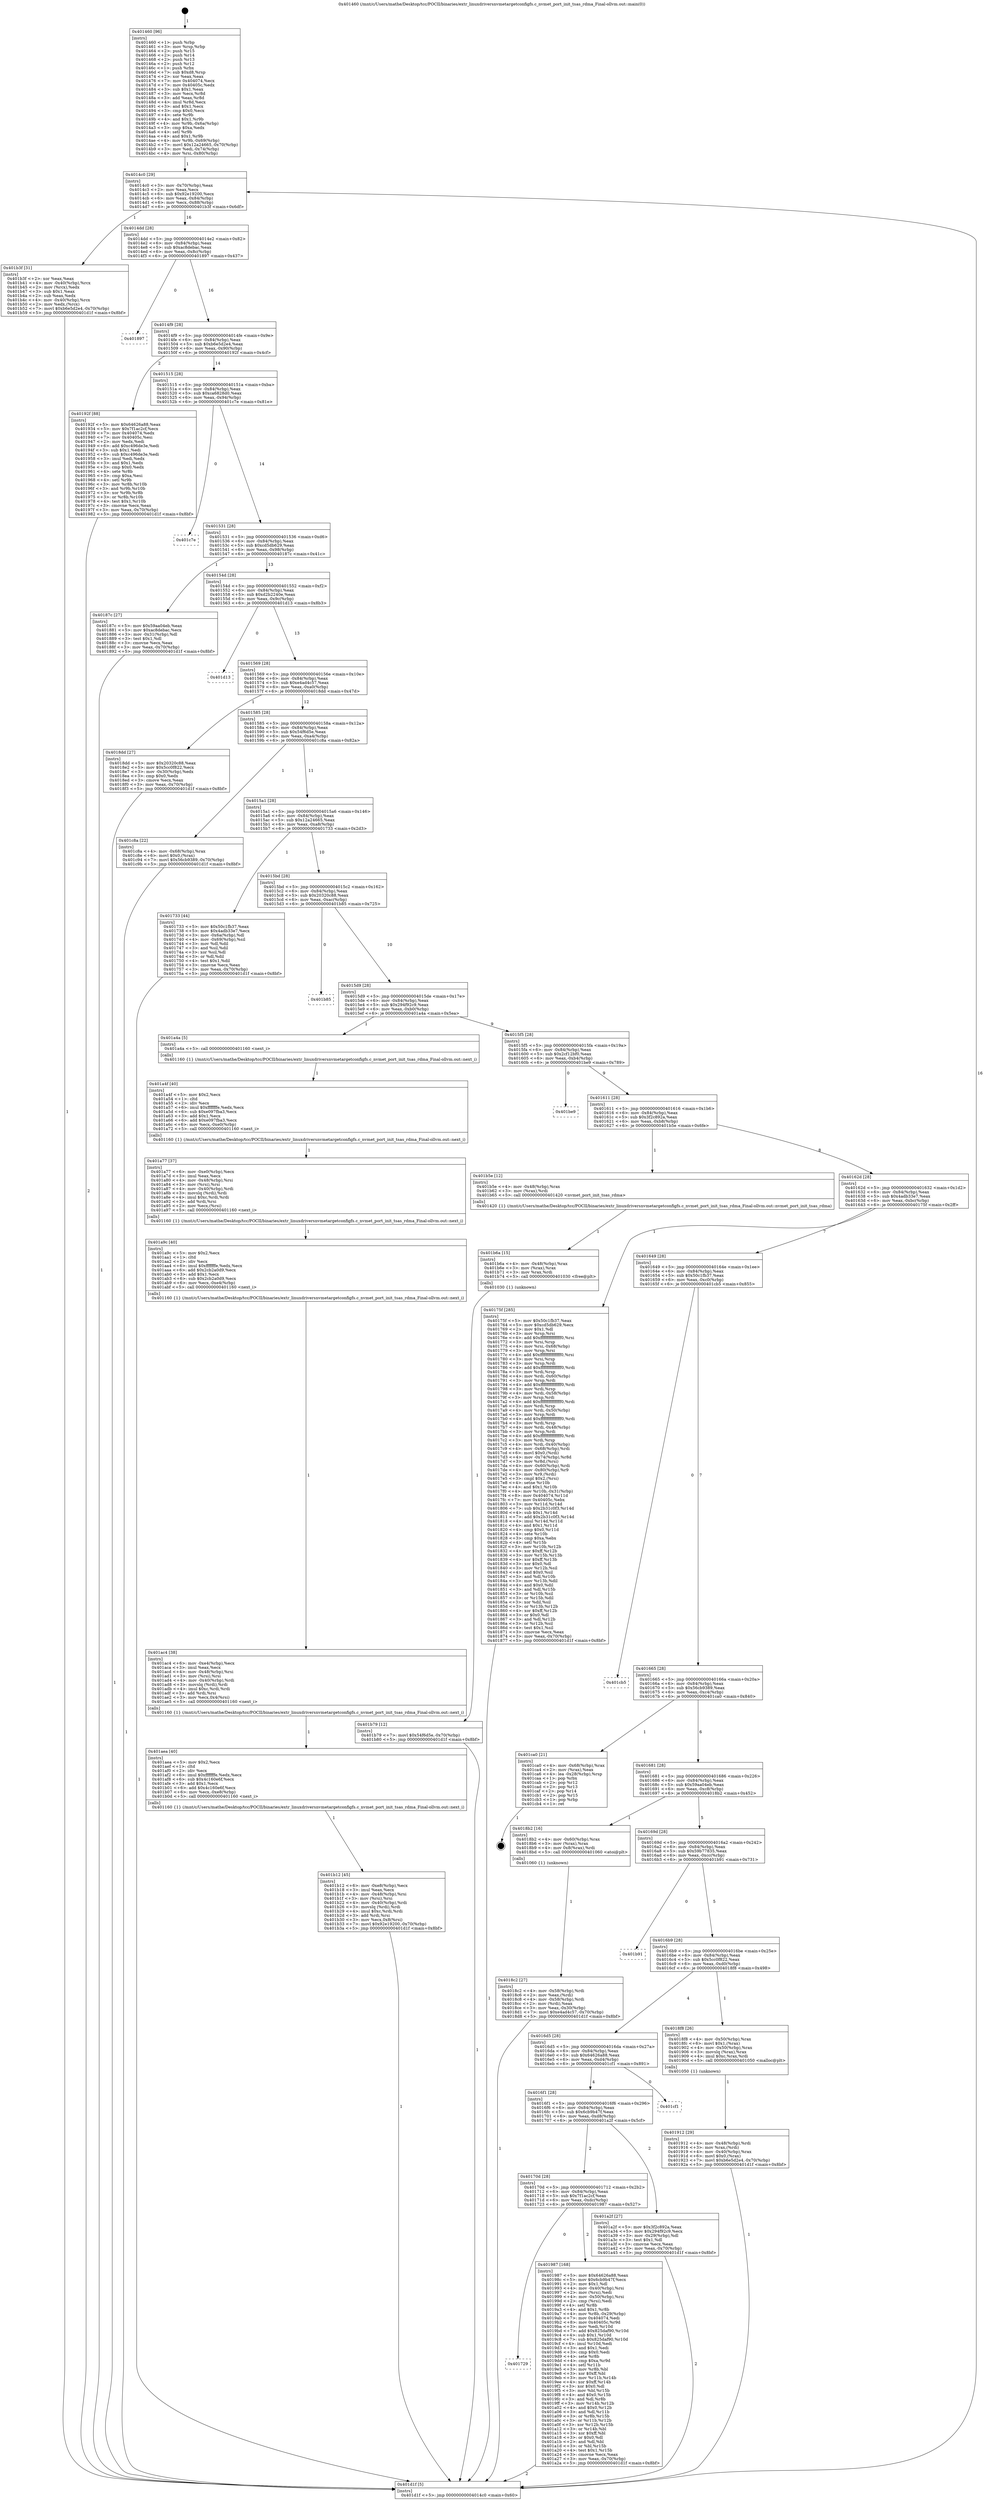 digraph "0x401460" {
  label = "0x401460 (/mnt/c/Users/mathe/Desktop/tcc/POCII/binaries/extr_linuxdriversnvmetargetconfigfs.c_nvmet_port_init_tsas_rdma_Final-ollvm.out::main(0))"
  labelloc = "t"
  node[shape=record]

  Entry [label="",width=0.3,height=0.3,shape=circle,fillcolor=black,style=filled]
  "0x4014c0" [label="{
     0x4014c0 [29]\l
     | [instrs]\l
     &nbsp;&nbsp;0x4014c0 \<+3\>: mov -0x70(%rbp),%eax\l
     &nbsp;&nbsp;0x4014c3 \<+2\>: mov %eax,%ecx\l
     &nbsp;&nbsp;0x4014c5 \<+6\>: sub $0x92e19200,%ecx\l
     &nbsp;&nbsp;0x4014cb \<+6\>: mov %eax,-0x84(%rbp)\l
     &nbsp;&nbsp;0x4014d1 \<+6\>: mov %ecx,-0x88(%rbp)\l
     &nbsp;&nbsp;0x4014d7 \<+6\>: je 0000000000401b3f \<main+0x6df\>\l
  }"]
  "0x401b3f" [label="{
     0x401b3f [31]\l
     | [instrs]\l
     &nbsp;&nbsp;0x401b3f \<+2\>: xor %eax,%eax\l
     &nbsp;&nbsp;0x401b41 \<+4\>: mov -0x40(%rbp),%rcx\l
     &nbsp;&nbsp;0x401b45 \<+2\>: mov (%rcx),%edx\l
     &nbsp;&nbsp;0x401b47 \<+3\>: sub $0x1,%eax\l
     &nbsp;&nbsp;0x401b4a \<+2\>: sub %eax,%edx\l
     &nbsp;&nbsp;0x401b4c \<+4\>: mov -0x40(%rbp),%rcx\l
     &nbsp;&nbsp;0x401b50 \<+2\>: mov %edx,(%rcx)\l
     &nbsp;&nbsp;0x401b52 \<+7\>: movl $0xb6e5d2e4,-0x70(%rbp)\l
     &nbsp;&nbsp;0x401b59 \<+5\>: jmp 0000000000401d1f \<main+0x8bf\>\l
  }"]
  "0x4014dd" [label="{
     0x4014dd [28]\l
     | [instrs]\l
     &nbsp;&nbsp;0x4014dd \<+5\>: jmp 00000000004014e2 \<main+0x82\>\l
     &nbsp;&nbsp;0x4014e2 \<+6\>: mov -0x84(%rbp),%eax\l
     &nbsp;&nbsp;0x4014e8 \<+5\>: sub $0xac8debac,%eax\l
     &nbsp;&nbsp;0x4014ed \<+6\>: mov %eax,-0x8c(%rbp)\l
     &nbsp;&nbsp;0x4014f3 \<+6\>: je 0000000000401897 \<main+0x437\>\l
  }"]
  Exit [label="",width=0.3,height=0.3,shape=circle,fillcolor=black,style=filled,peripheries=2]
  "0x401897" [label="{
     0x401897\l
  }", style=dashed]
  "0x4014f9" [label="{
     0x4014f9 [28]\l
     | [instrs]\l
     &nbsp;&nbsp;0x4014f9 \<+5\>: jmp 00000000004014fe \<main+0x9e\>\l
     &nbsp;&nbsp;0x4014fe \<+6\>: mov -0x84(%rbp),%eax\l
     &nbsp;&nbsp;0x401504 \<+5\>: sub $0xb6e5d2e4,%eax\l
     &nbsp;&nbsp;0x401509 \<+6\>: mov %eax,-0x90(%rbp)\l
     &nbsp;&nbsp;0x40150f \<+6\>: je 000000000040192f \<main+0x4cf\>\l
  }"]
  "0x401b79" [label="{
     0x401b79 [12]\l
     | [instrs]\l
     &nbsp;&nbsp;0x401b79 \<+7\>: movl $0x54f6d5e,-0x70(%rbp)\l
     &nbsp;&nbsp;0x401b80 \<+5\>: jmp 0000000000401d1f \<main+0x8bf\>\l
  }"]
  "0x40192f" [label="{
     0x40192f [88]\l
     | [instrs]\l
     &nbsp;&nbsp;0x40192f \<+5\>: mov $0x64626a88,%eax\l
     &nbsp;&nbsp;0x401934 \<+5\>: mov $0x7f1ac2cf,%ecx\l
     &nbsp;&nbsp;0x401939 \<+7\>: mov 0x404074,%edx\l
     &nbsp;&nbsp;0x401940 \<+7\>: mov 0x40405c,%esi\l
     &nbsp;&nbsp;0x401947 \<+2\>: mov %edx,%edi\l
     &nbsp;&nbsp;0x401949 \<+6\>: add $0xc496de3e,%edi\l
     &nbsp;&nbsp;0x40194f \<+3\>: sub $0x1,%edi\l
     &nbsp;&nbsp;0x401952 \<+6\>: sub $0xc496de3e,%edi\l
     &nbsp;&nbsp;0x401958 \<+3\>: imul %edi,%edx\l
     &nbsp;&nbsp;0x40195b \<+3\>: and $0x1,%edx\l
     &nbsp;&nbsp;0x40195e \<+3\>: cmp $0x0,%edx\l
     &nbsp;&nbsp;0x401961 \<+4\>: sete %r8b\l
     &nbsp;&nbsp;0x401965 \<+3\>: cmp $0xa,%esi\l
     &nbsp;&nbsp;0x401968 \<+4\>: setl %r9b\l
     &nbsp;&nbsp;0x40196c \<+3\>: mov %r8b,%r10b\l
     &nbsp;&nbsp;0x40196f \<+3\>: and %r9b,%r10b\l
     &nbsp;&nbsp;0x401972 \<+3\>: xor %r9b,%r8b\l
     &nbsp;&nbsp;0x401975 \<+3\>: or %r8b,%r10b\l
     &nbsp;&nbsp;0x401978 \<+4\>: test $0x1,%r10b\l
     &nbsp;&nbsp;0x40197c \<+3\>: cmovne %ecx,%eax\l
     &nbsp;&nbsp;0x40197f \<+3\>: mov %eax,-0x70(%rbp)\l
     &nbsp;&nbsp;0x401982 \<+5\>: jmp 0000000000401d1f \<main+0x8bf\>\l
  }"]
  "0x401515" [label="{
     0x401515 [28]\l
     | [instrs]\l
     &nbsp;&nbsp;0x401515 \<+5\>: jmp 000000000040151a \<main+0xba\>\l
     &nbsp;&nbsp;0x40151a \<+6\>: mov -0x84(%rbp),%eax\l
     &nbsp;&nbsp;0x401520 \<+5\>: sub $0xca6828d0,%eax\l
     &nbsp;&nbsp;0x401525 \<+6\>: mov %eax,-0x94(%rbp)\l
     &nbsp;&nbsp;0x40152b \<+6\>: je 0000000000401c7e \<main+0x81e\>\l
  }"]
  "0x401b6a" [label="{
     0x401b6a [15]\l
     | [instrs]\l
     &nbsp;&nbsp;0x401b6a \<+4\>: mov -0x48(%rbp),%rax\l
     &nbsp;&nbsp;0x401b6e \<+3\>: mov (%rax),%rax\l
     &nbsp;&nbsp;0x401b71 \<+3\>: mov %rax,%rdi\l
     &nbsp;&nbsp;0x401b74 \<+5\>: call 0000000000401030 \<free@plt\>\l
     | [calls]\l
     &nbsp;&nbsp;0x401030 \{1\} (unknown)\l
  }"]
  "0x401c7e" [label="{
     0x401c7e\l
  }", style=dashed]
  "0x401531" [label="{
     0x401531 [28]\l
     | [instrs]\l
     &nbsp;&nbsp;0x401531 \<+5\>: jmp 0000000000401536 \<main+0xd6\>\l
     &nbsp;&nbsp;0x401536 \<+6\>: mov -0x84(%rbp),%eax\l
     &nbsp;&nbsp;0x40153c \<+5\>: sub $0xcd5db629,%eax\l
     &nbsp;&nbsp;0x401541 \<+6\>: mov %eax,-0x98(%rbp)\l
     &nbsp;&nbsp;0x401547 \<+6\>: je 000000000040187c \<main+0x41c\>\l
  }"]
  "0x401b12" [label="{
     0x401b12 [45]\l
     | [instrs]\l
     &nbsp;&nbsp;0x401b12 \<+6\>: mov -0xe8(%rbp),%ecx\l
     &nbsp;&nbsp;0x401b18 \<+3\>: imul %eax,%ecx\l
     &nbsp;&nbsp;0x401b1b \<+4\>: mov -0x48(%rbp),%rsi\l
     &nbsp;&nbsp;0x401b1f \<+3\>: mov (%rsi),%rsi\l
     &nbsp;&nbsp;0x401b22 \<+4\>: mov -0x40(%rbp),%rdi\l
     &nbsp;&nbsp;0x401b26 \<+3\>: movslq (%rdi),%rdi\l
     &nbsp;&nbsp;0x401b29 \<+4\>: imul $0xc,%rdi,%rdi\l
     &nbsp;&nbsp;0x401b2d \<+3\>: add %rdi,%rsi\l
     &nbsp;&nbsp;0x401b30 \<+3\>: mov %ecx,0x8(%rsi)\l
     &nbsp;&nbsp;0x401b33 \<+7\>: movl $0x92e19200,-0x70(%rbp)\l
     &nbsp;&nbsp;0x401b3a \<+5\>: jmp 0000000000401d1f \<main+0x8bf\>\l
  }"]
  "0x40187c" [label="{
     0x40187c [27]\l
     | [instrs]\l
     &nbsp;&nbsp;0x40187c \<+5\>: mov $0x59aa04eb,%eax\l
     &nbsp;&nbsp;0x401881 \<+5\>: mov $0xac8debac,%ecx\l
     &nbsp;&nbsp;0x401886 \<+3\>: mov -0x31(%rbp),%dl\l
     &nbsp;&nbsp;0x401889 \<+3\>: test $0x1,%dl\l
     &nbsp;&nbsp;0x40188c \<+3\>: cmovne %ecx,%eax\l
     &nbsp;&nbsp;0x40188f \<+3\>: mov %eax,-0x70(%rbp)\l
     &nbsp;&nbsp;0x401892 \<+5\>: jmp 0000000000401d1f \<main+0x8bf\>\l
  }"]
  "0x40154d" [label="{
     0x40154d [28]\l
     | [instrs]\l
     &nbsp;&nbsp;0x40154d \<+5\>: jmp 0000000000401552 \<main+0xf2\>\l
     &nbsp;&nbsp;0x401552 \<+6\>: mov -0x84(%rbp),%eax\l
     &nbsp;&nbsp;0x401558 \<+5\>: sub $0xd2b2240e,%eax\l
     &nbsp;&nbsp;0x40155d \<+6\>: mov %eax,-0x9c(%rbp)\l
     &nbsp;&nbsp;0x401563 \<+6\>: je 0000000000401d13 \<main+0x8b3\>\l
  }"]
  "0x401aea" [label="{
     0x401aea [40]\l
     | [instrs]\l
     &nbsp;&nbsp;0x401aea \<+5\>: mov $0x2,%ecx\l
     &nbsp;&nbsp;0x401aef \<+1\>: cltd\l
     &nbsp;&nbsp;0x401af0 \<+2\>: idiv %ecx\l
     &nbsp;&nbsp;0x401af2 \<+6\>: imul $0xfffffffe,%edx,%ecx\l
     &nbsp;&nbsp;0x401af8 \<+6\>: sub $0x4c160e6f,%ecx\l
     &nbsp;&nbsp;0x401afe \<+3\>: add $0x1,%ecx\l
     &nbsp;&nbsp;0x401b01 \<+6\>: add $0x4c160e6f,%ecx\l
     &nbsp;&nbsp;0x401b07 \<+6\>: mov %ecx,-0xe8(%rbp)\l
     &nbsp;&nbsp;0x401b0d \<+5\>: call 0000000000401160 \<next_i\>\l
     | [calls]\l
     &nbsp;&nbsp;0x401160 \{1\} (/mnt/c/Users/mathe/Desktop/tcc/POCII/binaries/extr_linuxdriversnvmetargetconfigfs.c_nvmet_port_init_tsas_rdma_Final-ollvm.out::next_i)\l
  }"]
  "0x401d13" [label="{
     0x401d13\l
  }", style=dashed]
  "0x401569" [label="{
     0x401569 [28]\l
     | [instrs]\l
     &nbsp;&nbsp;0x401569 \<+5\>: jmp 000000000040156e \<main+0x10e\>\l
     &nbsp;&nbsp;0x40156e \<+6\>: mov -0x84(%rbp),%eax\l
     &nbsp;&nbsp;0x401574 \<+5\>: sub $0xe4ad4c57,%eax\l
     &nbsp;&nbsp;0x401579 \<+6\>: mov %eax,-0xa0(%rbp)\l
     &nbsp;&nbsp;0x40157f \<+6\>: je 00000000004018dd \<main+0x47d\>\l
  }"]
  "0x401ac4" [label="{
     0x401ac4 [38]\l
     | [instrs]\l
     &nbsp;&nbsp;0x401ac4 \<+6\>: mov -0xe4(%rbp),%ecx\l
     &nbsp;&nbsp;0x401aca \<+3\>: imul %eax,%ecx\l
     &nbsp;&nbsp;0x401acd \<+4\>: mov -0x48(%rbp),%rsi\l
     &nbsp;&nbsp;0x401ad1 \<+3\>: mov (%rsi),%rsi\l
     &nbsp;&nbsp;0x401ad4 \<+4\>: mov -0x40(%rbp),%rdi\l
     &nbsp;&nbsp;0x401ad8 \<+3\>: movslq (%rdi),%rdi\l
     &nbsp;&nbsp;0x401adb \<+4\>: imul $0xc,%rdi,%rdi\l
     &nbsp;&nbsp;0x401adf \<+3\>: add %rdi,%rsi\l
     &nbsp;&nbsp;0x401ae2 \<+3\>: mov %ecx,0x4(%rsi)\l
     &nbsp;&nbsp;0x401ae5 \<+5\>: call 0000000000401160 \<next_i\>\l
     | [calls]\l
     &nbsp;&nbsp;0x401160 \{1\} (/mnt/c/Users/mathe/Desktop/tcc/POCII/binaries/extr_linuxdriversnvmetargetconfigfs.c_nvmet_port_init_tsas_rdma_Final-ollvm.out::next_i)\l
  }"]
  "0x4018dd" [label="{
     0x4018dd [27]\l
     | [instrs]\l
     &nbsp;&nbsp;0x4018dd \<+5\>: mov $0x20320c88,%eax\l
     &nbsp;&nbsp;0x4018e2 \<+5\>: mov $0x5cc0f822,%ecx\l
     &nbsp;&nbsp;0x4018e7 \<+3\>: mov -0x30(%rbp),%edx\l
     &nbsp;&nbsp;0x4018ea \<+3\>: cmp $0x0,%edx\l
     &nbsp;&nbsp;0x4018ed \<+3\>: cmove %ecx,%eax\l
     &nbsp;&nbsp;0x4018f0 \<+3\>: mov %eax,-0x70(%rbp)\l
     &nbsp;&nbsp;0x4018f3 \<+5\>: jmp 0000000000401d1f \<main+0x8bf\>\l
  }"]
  "0x401585" [label="{
     0x401585 [28]\l
     | [instrs]\l
     &nbsp;&nbsp;0x401585 \<+5\>: jmp 000000000040158a \<main+0x12a\>\l
     &nbsp;&nbsp;0x40158a \<+6\>: mov -0x84(%rbp),%eax\l
     &nbsp;&nbsp;0x401590 \<+5\>: sub $0x54f6d5e,%eax\l
     &nbsp;&nbsp;0x401595 \<+6\>: mov %eax,-0xa4(%rbp)\l
     &nbsp;&nbsp;0x40159b \<+6\>: je 0000000000401c8a \<main+0x82a\>\l
  }"]
  "0x401a9c" [label="{
     0x401a9c [40]\l
     | [instrs]\l
     &nbsp;&nbsp;0x401a9c \<+5\>: mov $0x2,%ecx\l
     &nbsp;&nbsp;0x401aa1 \<+1\>: cltd\l
     &nbsp;&nbsp;0x401aa2 \<+2\>: idiv %ecx\l
     &nbsp;&nbsp;0x401aa4 \<+6\>: imul $0xfffffffe,%edx,%ecx\l
     &nbsp;&nbsp;0x401aaa \<+6\>: add $0x2cb2a0d9,%ecx\l
     &nbsp;&nbsp;0x401ab0 \<+3\>: add $0x1,%ecx\l
     &nbsp;&nbsp;0x401ab3 \<+6\>: sub $0x2cb2a0d9,%ecx\l
     &nbsp;&nbsp;0x401ab9 \<+6\>: mov %ecx,-0xe4(%rbp)\l
     &nbsp;&nbsp;0x401abf \<+5\>: call 0000000000401160 \<next_i\>\l
     | [calls]\l
     &nbsp;&nbsp;0x401160 \{1\} (/mnt/c/Users/mathe/Desktop/tcc/POCII/binaries/extr_linuxdriversnvmetargetconfigfs.c_nvmet_port_init_tsas_rdma_Final-ollvm.out::next_i)\l
  }"]
  "0x401c8a" [label="{
     0x401c8a [22]\l
     | [instrs]\l
     &nbsp;&nbsp;0x401c8a \<+4\>: mov -0x68(%rbp),%rax\l
     &nbsp;&nbsp;0x401c8e \<+6\>: movl $0x0,(%rax)\l
     &nbsp;&nbsp;0x401c94 \<+7\>: movl $0x56cb9389,-0x70(%rbp)\l
     &nbsp;&nbsp;0x401c9b \<+5\>: jmp 0000000000401d1f \<main+0x8bf\>\l
  }"]
  "0x4015a1" [label="{
     0x4015a1 [28]\l
     | [instrs]\l
     &nbsp;&nbsp;0x4015a1 \<+5\>: jmp 00000000004015a6 \<main+0x146\>\l
     &nbsp;&nbsp;0x4015a6 \<+6\>: mov -0x84(%rbp),%eax\l
     &nbsp;&nbsp;0x4015ac \<+5\>: sub $0x12a24665,%eax\l
     &nbsp;&nbsp;0x4015b1 \<+6\>: mov %eax,-0xa8(%rbp)\l
     &nbsp;&nbsp;0x4015b7 \<+6\>: je 0000000000401733 \<main+0x2d3\>\l
  }"]
  "0x401a77" [label="{
     0x401a77 [37]\l
     | [instrs]\l
     &nbsp;&nbsp;0x401a77 \<+6\>: mov -0xe0(%rbp),%ecx\l
     &nbsp;&nbsp;0x401a7d \<+3\>: imul %eax,%ecx\l
     &nbsp;&nbsp;0x401a80 \<+4\>: mov -0x48(%rbp),%rsi\l
     &nbsp;&nbsp;0x401a84 \<+3\>: mov (%rsi),%rsi\l
     &nbsp;&nbsp;0x401a87 \<+4\>: mov -0x40(%rbp),%rdi\l
     &nbsp;&nbsp;0x401a8b \<+3\>: movslq (%rdi),%rdi\l
     &nbsp;&nbsp;0x401a8e \<+4\>: imul $0xc,%rdi,%rdi\l
     &nbsp;&nbsp;0x401a92 \<+3\>: add %rdi,%rsi\l
     &nbsp;&nbsp;0x401a95 \<+2\>: mov %ecx,(%rsi)\l
     &nbsp;&nbsp;0x401a97 \<+5\>: call 0000000000401160 \<next_i\>\l
     | [calls]\l
     &nbsp;&nbsp;0x401160 \{1\} (/mnt/c/Users/mathe/Desktop/tcc/POCII/binaries/extr_linuxdriversnvmetargetconfigfs.c_nvmet_port_init_tsas_rdma_Final-ollvm.out::next_i)\l
  }"]
  "0x401733" [label="{
     0x401733 [44]\l
     | [instrs]\l
     &nbsp;&nbsp;0x401733 \<+5\>: mov $0x50c1fb37,%eax\l
     &nbsp;&nbsp;0x401738 \<+5\>: mov $0x4adb33e7,%ecx\l
     &nbsp;&nbsp;0x40173d \<+3\>: mov -0x6a(%rbp),%dl\l
     &nbsp;&nbsp;0x401740 \<+4\>: mov -0x69(%rbp),%sil\l
     &nbsp;&nbsp;0x401744 \<+3\>: mov %dl,%dil\l
     &nbsp;&nbsp;0x401747 \<+3\>: and %sil,%dil\l
     &nbsp;&nbsp;0x40174a \<+3\>: xor %sil,%dl\l
     &nbsp;&nbsp;0x40174d \<+3\>: or %dl,%dil\l
     &nbsp;&nbsp;0x401750 \<+4\>: test $0x1,%dil\l
     &nbsp;&nbsp;0x401754 \<+3\>: cmovne %ecx,%eax\l
     &nbsp;&nbsp;0x401757 \<+3\>: mov %eax,-0x70(%rbp)\l
     &nbsp;&nbsp;0x40175a \<+5\>: jmp 0000000000401d1f \<main+0x8bf\>\l
  }"]
  "0x4015bd" [label="{
     0x4015bd [28]\l
     | [instrs]\l
     &nbsp;&nbsp;0x4015bd \<+5\>: jmp 00000000004015c2 \<main+0x162\>\l
     &nbsp;&nbsp;0x4015c2 \<+6\>: mov -0x84(%rbp),%eax\l
     &nbsp;&nbsp;0x4015c8 \<+5\>: sub $0x20320c88,%eax\l
     &nbsp;&nbsp;0x4015cd \<+6\>: mov %eax,-0xac(%rbp)\l
     &nbsp;&nbsp;0x4015d3 \<+6\>: je 0000000000401b85 \<main+0x725\>\l
  }"]
  "0x401d1f" [label="{
     0x401d1f [5]\l
     | [instrs]\l
     &nbsp;&nbsp;0x401d1f \<+5\>: jmp 00000000004014c0 \<main+0x60\>\l
  }"]
  "0x401460" [label="{
     0x401460 [96]\l
     | [instrs]\l
     &nbsp;&nbsp;0x401460 \<+1\>: push %rbp\l
     &nbsp;&nbsp;0x401461 \<+3\>: mov %rsp,%rbp\l
     &nbsp;&nbsp;0x401464 \<+2\>: push %r15\l
     &nbsp;&nbsp;0x401466 \<+2\>: push %r14\l
     &nbsp;&nbsp;0x401468 \<+2\>: push %r13\l
     &nbsp;&nbsp;0x40146a \<+2\>: push %r12\l
     &nbsp;&nbsp;0x40146c \<+1\>: push %rbx\l
     &nbsp;&nbsp;0x40146d \<+7\>: sub $0xd8,%rsp\l
     &nbsp;&nbsp;0x401474 \<+2\>: xor %eax,%eax\l
     &nbsp;&nbsp;0x401476 \<+7\>: mov 0x404074,%ecx\l
     &nbsp;&nbsp;0x40147d \<+7\>: mov 0x40405c,%edx\l
     &nbsp;&nbsp;0x401484 \<+3\>: sub $0x1,%eax\l
     &nbsp;&nbsp;0x401487 \<+3\>: mov %ecx,%r8d\l
     &nbsp;&nbsp;0x40148a \<+3\>: add %eax,%r8d\l
     &nbsp;&nbsp;0x40148d \<+4\>: imul %r8d,%ecx\l
     &nbsp;&nbsp;0x401491 \<+3\>: and $0x1,%ecx\l
     &nbsp;&nbsp;0x401494 \<+3\>: cmp $0x0,%ecx\l
     &nbsp;&nbsp;0x401497 \<+4\>: sete %r9b\l
     &nbsp;&nbsp;0x40149b \<+4\>: and $0x1,%r9b\l
     &nbsp;&nbsp;0x40149f \<+4\>: mov %r9b,-0x6a(%rbp)\l
     &nbsp;&nbsp;0x4014a3 \<+3\>: cmp $0xa,%edx\l
     &nbsp;&nbsp;0x4014a6 \<+4\>: setl %r9b\l
     &nbsp;&nbsp;0x4014aa \<+4\>: and $0x1,%r9b\l
     &nbsp;&nbsp;0x4014ae \<+4\>: mov %r9b,-0x69(%rbp)\l
     &nbsp;&nbsp;0x4014b2 \<+7\>: movl $0x12a24665,-0x70(%rbp)\l
     &nbsp;&nbsp;0x4014b9 \<+3\>: mov %edi,-0x74(%rbp)\l
     &nbsp;&nbsp;0x4014bc \<+4\>: mov %rsi,-0x80(%rbp)\l
  }"]
  "0x401a4f" [label="{
     0x401a4f [40]\l
     | [instrs]\l
     &nbsp;&nbsp;0x401a4f \<+5\>: mov $0x2,%ecx\l
     &nbsp;&nbsp;0x401a54 \<+1\>: cltd\l
     &nbsp;&nbsp;0x401a55 \<+2\>: idiv %ecx\l
     &nbsp;&nbsp;0x401a57 \<+6\>: imul $0xfffffffe,%edx,%ecx\l
     &nbsp;&nbsp;0x401a5d \<+6\>: sub $0xe097fba3,%ecx\l
     &nbsp;&nbsp;0x401a63 \<+3\>: add $0x1,%ecx\l
     &nbsp;&nbsp;0x401a66 \<+6\>: add $0xe097fba3,%ecx\l
     &nbsp;&nbsp;0x401a6c \<+6\>: mov %ecx,-0xe0(%rbp)\l
     &nbsp;&nbsp;0x401a72 \<+5\>: call 0000000000401160 \<next_i\>\l
     | [calls]\l
     &nbsp;&nbsp;0x401160 \{1\} (/mnt/c/Users/mathe/Desktop/tcc/POCII/binaries/extr_linuxdriversnvmetargetconfigfs.c_nvmet_port_init_tsas_rdma_Final-ollvm.out::next_i)\l
  }"]
  "0x401b85" [label="{
     0x401b85\l
  }", style=dashed]
  "0x4015d9" [label="{
     0x4015d9 [28]\l
     | [instrs]\l
     &nbsp;&nbsp;0x4015d9 \<+5\>: jmp 00000000004015de \<main+0x17e\>\l
     &nbsp;&nbsp;0x4015de \<+6\>: mov -0x84(%rbp),%eax\l
     &nbsp;&nbsp;0x4015e4 \<+5\>: sub $0x294f92c9,%eax\l
     &nbsp;&nbsp;0x4015e9 \<+6\>: mov %eax,-0xb0(%rbp)\l
     &nbsp;&nbsp;0x4015ef \<+6\>: je 0000000000401a4a \<main+0x5ea\>\l
  }"]
  "0x401729" [label="{
     0x401729\l
  }", style=dashed]
  "0x401a4a" [label="{
     0x401a4a [5]\l
     | [instrs]\l
     &nbsp;&nbsp;0x401a4a \<+5\>: call 0000000000401160 \<next_i\>\l
     | [calls]\l
     &nbsp;&nbsp;0x401160 \{1\} (/mnt/c/Users/mathe/Desktop/tcc/POCII/binaries/extr_linuxdriversnvmetargetconfigfs.c_nvmet_port_init_tsas_rdma_Final-ollvm.out::next_i)\l
  }"]
  "0x4015f5" [label="{
     0x4015f5 [28]\l
     | [instrs]\l
     &nbsp;&nbsp;0x4015f5 \<+5\>: jmp 00000000004015fa \<main+0x19a\>\l
     &nbsp;&nbsp;0x4015fa \<+6\>: mov -0x84(%rbp),%eax\l
     &nbsp;&nbsp;0x401600 \<+5\>: sub $0x2cf12bf0,%eax\l
     &nbsp;&nbsp;0x401605 \<+6\>: mov %eax,-0xb4(%rbp)\l
     &nbsp;&nbsp;0x40160b \<+6\>: je 0000000000401be9 \<main+0x789\>\l
  }"]
  "0x401987" [label="{
     0x401987 [168]\l
     | [instrs]\l
     &nbsp;&nbsp;0x401987 \<+5\>: mov $0x64626a88,%eax\l
     &nbsp;&nbsp;0x40198c \<+5\>: mov $0x6cb9b47f,%ecx\l
     &nbsp;&nbsp;0x401991 \<+2\>: mov $0x1,%dl\l
     &nbsp;&nbsp;0x401993 \<+4\>: mov -0x40(%rbp),%rsi\l
     &nbsp;&nbsp;0x401997 \<+2\>: mov (%rsi),%edi\l
     &nbsp;&nbsp;0x401999 \<+4\>: mov -0x50(%rbp),%rsi\l
     &nbsp;&nbsp;0x40199d \<+2\>: cmp (%rsi),%edi\l
     &nbsp;&nbsp;0x40199f \<+4\>: setl %r8b\l
     &nbsp;&nbsp;0x4019a3 \<+4\>: and $0x1,%r8b\l
     &nbsp;&nbsp;0x4019a7 \<+4\>: mov %r8b,-0x29(%rbp)\l
     &nbsp;&nbsp;0x4019ab \<+7\>: mov 0x404074,%edi\l
     &nbsp;&nbsp;0x4019b2 \<+8\>: mov 0x40405c,%r9d\l
     &nbsp;&nbsp;0x4019ba \<+3\>: mov %edi,%r10d\l
     &nbsp;&nbsp;0x4019bd \<+7\>: add $0x825daf90,%r10d\l
     &nbsp;&nbsp;0x4019c4 \<+4\>: sub $0x1,%r10d\l
     &nbsp;&nbsp;0x4019c8 \<+7\>: sub $0x825daf90,%r10d\l
     &nbsp;&nbsp;0x4019cf \<+4\>: imul %r10d,%edi\l
     &nbsp;&nbsp;0x4019d3 \<+3\>: and $0x1,%edi\l
     &nbsp;&nbsp;0x4019d6 \<+3\>: cmp $0x0,%edi\l
     &nbsp;&nbsp;0x4019d9 \<+4\>: sete %r8b\l
     &nbsp;&nbsp;0x4019dd \<+4\>: cmp $0xa,%r9d\l
     &nbsp;&nbsp;0x4019e1 \<+4\>: setl %r11b\l
     &nbsp;&nbsp;0x4019e5 \<+3\>: mov %r8b,%bl\l
     &nbsp;&nbsp;0x4019e8 \<+3\>: xor $0xff,%bl\l
     &nbsp;&nbsp;0x4019eb \<+3\>: mov %r11b,%r14b\l
     &nbsp;&nbsp;0x4019ee \<+4\>: xor $0xff,%r14b\l
     &nbsp;&nbsp;0x4019f2 \<+3\>: xor $0x0,%dl\l
     &nbsp;&nbsp;0x4019f5 \<+3\>: mov %bl,%r15b\l
     &nbsp;&nbsp;0x4019f8 \<+4\>: and $0x0,%r15b\l
     &nbsp;&nbsp;0x4019fc \<+3\>: and %dl,%r8b\l
     &nbsp;&nbsp;0x4019ff \<+3\>: mov %r14b,%r12b\l
     &nbsp;&nbsp;0x401a02 \<+4\>: and $0x0,%r12b\l
     &nbsp;&nbsp;0x401a06 \<+3\>: and %dl,%r11b\l
     &nbsp;&nbsp;0x401a09 \<+3\>: or %r8b,%r15b\l
     &nbsp;&nbsp;0x401a0c \<+3\>: or %r11b,%r12b\l
     &nbsp;&nbsp;0x401a0f \<+3\>: xor %r12b,%r15b\l
     &nbsp;&nbsp;0x401a12 \<+3\>: or %r14b,%bl\l
     &nbsp;&nbsp;0x401a15 \<+3\>: xor $0xff,%bl\l
     &nbsp;&nbsp;0x401a18 \<+3\>: or $0x0,%dl\l
     &nbsp;&nbsp;0x401a1b \<+2\>: and %dl,%bl\l
     &nbsp;&nbsp;0x401a1d \<+3\>: or %bl,%r15b\l
     &nbsp;&nbsp;0x401a20 \<+4\>: test $0x1,%r15b\l
     &nbsp;&nbsp;0x401a24 \<+3\>: cmovne %ecx,%eax\l
     &nbsp;&nbsp;0x401a27 \<+3\>: mov %eax,-0x70(%rbp)\l
     &nbsp;&nbsp;0x401a2a \<+5\>: jmp 0000000000401d1f \<main+0x8bf\>\l
  }"]
  "0x401be9" [label="{
     0x401be9\l
  }", style=dashed]
  "0x401611" [label="{
     0x401611 [28]\l
     | [instrs]\l
     &nbsp;&nbsp;0x401611 \<+5\>: jmp 0000000000401616 \<main+0x1b6\>\l
     &nbsp;&nbsp;0x401616 \<+6\>: mov -0x84(%rbp),%eax\l
     &nbsp;&nbsp;0x40161c \<+5\>: sub $0x3f2c892a,%eax\l
     &nbsp;&nbsp;0x401621 \<+6\>: mov %eax,-0xb8(%rbp)\l
     &nbsp;&nbsp;0x401627 \<+6\>: je 0000000000401b5e \<main+0x6fe\>\l
  }"]
  "0x40170d" [label="{
     0x40170d [28]\l
     | [instrs]\l
     &nbsp;&nbsp;0x40170d \<+5\>: jmp 0000000000401712 \<main+0x2b2\>\l
     &nbsp;&nbsp;0x401712 \<+6\>: mov -0x84(%rbp),%eax\l
     &nbsp;&nbsp;0x401718 \<+5\>: sub $0x7f1ac2cf,%eax\l
     &nbsp;&nbsp;0x40171d \<+6\>: mov %eax,-0xdc(%rbp)\l
     &nbsp;&nbsp;0x401723 \<+6\>: je 0000000000401987 \<main+0x527\>\l
  }"]
  "0x401b5e" [label="{
     0x401b5e [12]\l
     | [instrs]\l
     &nbsp;&nbsp;0x401b5e \<+4\>: mov -0x48(%rbp),%rax\l
     &nbsp;&nbsp;0x401b62 \<+3\>: mov (%rax),%rdi\l
     &nbsp;&nbsp;0x401b65 \<+5\>: call 0000000000401420 \<nvmet_port_init_tsas_rdma\>\l
     | [calls]\l
     &nbsp;&nbsp;0x401420 \{1\} (/mnt/c/Users/mathe/Desktop/tcc/POCII/binaries/extr_linuxdriversnvmetargetconfigfs.c_nvmet_port_init_tsas_rdma_Final-ollvm.out::nvmet_port_init_tsas_rdma)\l
  }"]
  "0x40162d" [label="{
     0x40162d [28]\l
     | [instrs]\l
     &nbsp;&nbsp;0x40162d \<+5\>: jmp 0000000000401632 \<main+0x1d2\>\l
     &nbsp;&nbsp;0x401632 \<+6\>: mov -0x84(%rbp),%eax\l
     &nbsp;&nbsp;0x401638 \<+5\>: sub $0x4adb33e7,%eax\l
     &nbsp;&nbsp;0x40163d \<+6\>: mov %eax,-0xbc(%rbp)\l
     &nbsp;&nbsp;0x401643 \<+6\>: je 000000000040175f \<main+0x2ff\>\l
  }"]
  "0x401a2f" [label="{
     0x401a2f [27]\l
     | [instrs]\l
     &nbsp;&nbsp;0x401a2f \<+5\>: mov $0x3f2c892a,%eax\l
     &nbsp;&nbsp;0x401a34 \<+5\>: mov $0x294f92c9,%ecx\l
     &nbsp;&nbsp;0x401a39 \<+3\>: mov -0x29(%rbp),%dl\l
     &nbsp;&nbsp;0x401a3c \<+3\>: test $0x1,%dl\l
     &nbsp;&nbsp;0x401a3f \<+3\>: cmovne %ecx,%eax\l
     &nbsp;&nbsp;0x401a42 \<+3\>: mov %eax,-0x70(%rbp)\l
     &nbsp;&nbsp;0x401a45 \<+5\>: jmp 0000000000401d1f \<main+0x8bf\>\l
  }"]
  "0x40175f" [label="{
     0x40175f [285]\l
     | [instrs]\l
     &nbsp;&nbsp;0x40175f \<+5\>: mov $0x50c1fb37,%eax\l
     &nbsp;&nbsp;0x401764 \<+5\>: mov $0xcd5db629,%ecx\l
     &nbsp;&nbsp;0x401769 \<+2\>: mov $0x1,%dl\l
     &nbsp;&nbsp;0x40176b \<+3\>: mov %rsp,%rsi\l
     &nbsp;&nbsp;0x40176e \<+4\>: add $0xfffffffffffffff0,%rsi\l
     &nbsp;&nbsp;0x401772 \<+3\>: mov %rsi,%rsp\l
     &nbsp;&nbsp;0x401775 \<+4\>: mov %rsi,-0x68(%rbp)\l
     &nbsp;&nbsp;0x401779 \<+3\>: mov %rsp,%rsi\l
     &nbsp;&nbsp;0x40177c \<+4\>: add $0xfffffffffffffff0,%rsi\l
     &nbsp;&nbsp;0x401780 \<+3\>: mov %rsi,%rsp\l
     &nbsp;&nbsp;0x401783 \<+3\>: mov %rsp,%rdi\l
     &nbsp;&nbsp;0x401786 \<+4\>: add $0xfffffffffffffff0,%rdi\l
     &nbsp;&nbsp;0x40178a \<+3\>: mov %rdi,%rsp\l
     &nbsp;&nbsp;0x40178d \<+4\>: mov %rdi,-0x60(%rbp)\l
     &nbsp;&nbsp;0x401791 \<+3\>: mov %rsp,%rdi\l
     &nbsp;&nbsp;0x401794 \<+4\>: add $0xfffffffffffffff0,%rdi\l
     &nbsp;&nbsp;0x401798 \<+3\>: mov %rdi,%rsp\l
     &nbsp;&nbsp;0x40179b \<+4\>: mov %rdi,-0x58(%rbp)\l
     &nbsp;&nbsp;0x40179f \<+3\>: mov %rsp,%rdi\l
     &nbsp;&nbsp;0x4017a2 \<+4\>: add $0xfffffffffffffff0,%rdi\l
     &nbsp;&nbsp;0x4017a6 \<+3\>: mov %rdi,%rsp\l
     &nbsp;&nbsp;0x4017a9 \<+4\>: mov %rdi,-0x50(%rbp)\l
     &nbsp;&nbsp;0x4017ad \<+3\>: mov %rsp,%rdi\l
     &nbsp;&nbsp;0x4017b0 \<+4\>: add $0xfffffffffffffff0,%rdi\l
     &nbsp;&nbsp;0x4017b4 \<+3\>: mov %rdi,%rsp\l
     &nbsp;&nbsp;0x4017b7 \<+4\>: mov %rdi,-0x48(%rbp)\l
     &nbsp;&nbsp;0x4017bb \<+3\>: mov %rsp,%rdi\l
     &nbsp;&nbsp;0x4017be \<+4\>: add $0xfffffffffffffff0,%rdi\l
     &nbsp;&nbsp;0x4017c2 \<+3\>: mov %rdi,%rsp\l
     &nbsp;&nbsp;0x4017c5 \<+4\>: mov %rdi,-0x40(%rbp)\l
     &nbsp;&nbsp;0x4017c9 \<+4\>: mov -0x68(%rbp),%rdi\l
     &nbsp;&nbsp;0x4017cd \<+6\>: movl $0x0,(%rdi)\l
     &nbsp;&nbsp;0x4017d3 \<+4\>: mov -0x74(%rbp),%r8d\l
     &nbsp;&nbsp;0x4017d7 \<+3\>: mov %r8d,(%rsi)\l
     &nbsp;&nbsp;0x4017da \<+4\>: mov -0x60(%rbp),%rdi\l
     &nbsp;&nbsp;0x4017de \<+4\>: mov -0x80(%rbp),%r9\l
     &nbsp;&nbsp;0x4017e2 \<+3\>: mov %r9,(%rdi)\l
     &nbsp;&nbsp;0x4017e5 \<+3\>: cmpl $0x2,(%rsi)\l
     &nbsp;&nbsp;0x4017e8 \<+4\>: setne %r10b\l
     &nbsp;&nbsp;0x4017ec \<+4\>: and $0x1,%r10b\l
     &nbsp;&nbsp;0x4017f0 \<+4\>: mov %r10b,-0x31(%rbp)\l
     &nbsp;&nbsp;0x4017f4 \<+8\>: mov 0x404074,%r11d\l
     &nbsp;&nbsp;0x4017fc \<+7\>: mov 0x40405c,%ebx\l
     &nbsp;&nbsp;0x401803 \<+3\>: mov %r11d,%r14d\l
     &nbsp;&nbsp;0x401806 \<+7\>: sub $0x2b31c0f3,%r14d\l
     &nbsp;&nbsp;0x40180d \<+4\>: sub $0x1,%r14d\l
     &nbsp;&nbsp;0x401811 \<+7\>: add $0x2b31c0f3,%r14d\l
     &nbsp;&nbsp;0x401818 \<+4\>: imul %r14d,%r11d\l
     &nbsp;&nbsp;0x40181c \<+4\>: and $0x1,%r11d\l
     &nbsp;&nbsp;0x401820 \<+4\>: cmp $0x0,%r11d\l
     &nbsp;&nbsp;0x401824 \<+4\>: sete %r10b\l
     &nbsp;&nbsp;0x401828 \<+3\>: cmp $0xa,%ebx\l
     &nbsp;&nbsp;0x40182b \<+4\>: setl %r15b\l
     &nbsp;&nbsp;0x40182f \<+3\>: mov %r10b,%r12b\l
     &nbsp;&nbsp;0x401832 \<+4\>: xor $0xff,%r12b\l
     &nbsp;&nbsp;0x401836 \<+3\>: mov %r15b,%r13b\l
     &nbsp;&nbsp;0x401839 \<+4\>: xor $0xff,%r13b\l
     &nbsp;&nbsp;0x40183d \<+3\>: xor $0x0,%dl\l
     &nbsp;&nbsp;0x401840 \<+3\>: mov %r12b,%sil\l
     &nbsp;&nbsp;0x401843 \<+4\>: and $0x0,%sil\l
     &nbsp;&nbsp;0x401847 \<+3\>: and %dl,%r10b\l
     &nbsp;&nbsp;0x40184a \<+3\>: mov %r13b,%dil\l
     &nbsp;&nbsp;0x40184d \<+4\>: and $0x0,%dil\l
     &nbsp;&nbsp;0x401851 \<+3\>: and %dl,%r15b\l
     &nbsp;&nbsp;0x401854 \<+3\>: or %r10b,%sil\l
     &nbsp;&nbsp;0x401857 \<+3\>: or %r15b,%dil\l
     &nbsp;&nbsp;0x40185a \<+3\>: xor %dil,%sil\l
     &nbsp;&nbsp;0x40185d \<+3\>: or %r13b,%r12b\l
     &nbsp;&nbsp;0x401860 \<+4\>: xor $0xff,%r12b\l
     &nbsp;&nbsp;0x401864 \<+3\>: or $0x0,%dl\l
     &nbsp;&nbsp;0x401867 \<+3\>: and %dl,%r12b\l
     &nbsp;&nbsp;0x40186a \<+3\>: or %r12b,%sil\l
     &nbsp;&nbsp;0x40186d \<+4\>: test $0x1,%sil\l
     &nbsp;&nbsp;0x401871 \<+3\>: cmovne %ecx,%eax\l
     &nbsp;&nbsp;0x401874 \<+3\>: mov %eax,-0x70(%rbp)\l
     &nbsp;&nbsp;0x401877 \<+5\>: jmp 0000000000401d1f \<main+0x8bf\>\l
  }"]
  "0x401649" [label="{
     0x401649 [28]\l
     | [instrs]\l
     &nbsp;&nbsp;0x401649 \<+5\>: jmp 000000000040164e \<main+0x1ee\>\l
     &nbsp;&nbsp;0x40164e \<+6\>: mov -0x84(%rbp),%eax\l
     &nbsp;&nbsp;0x401654 \<+5\>: sub $0x50c1fb37,%eax\l
     &nbsp;&nbsp;0x401659 \<+6\>: mov %eax,-0xc0(%rbp)\l
     &nbsp;&nbsp;0x40165f \<+6\>: je 0000000000401cb5 \<main+0x855\>\l
  }"]
  "0x4016f1" [label="{
     0x4016f1 [28]\l
     | [instrs]\l
     &nbsp;&nbsp;0x4016f1 \<+5\>: jmp 00000000004016f6 \<main+0x296\>\l
     &nbsp;&nbsp;0x4016f6 \<+6\>: mov -0x84(%rbp),%eax\l
     &nbsp;&nbsp;0x4016fc \<+5\>: sub $0x6cb9b47f,%eax\l
     &nbsp;&nbsp;0x401701 \<+6\>: mov %eax,-0xd8(%rbp)\l
     &nbsp;&nbsp;0x401707 \<+6\>: je 0000000000401a2f \<main+0x5cf\>\l
  }"]
  "0x401cf1" [label="{
     0x401cf1\l
  }", style=dashed]
  "0x401cb5" [label="{
     0x401cb5\l
  }", style=dashed]
  "0x401665" [label="{
     0x401665 [28]\l
     | [instrs]\l
     &nbsp;&nbsp;0x401665 \<+5\>: jmp 000000000040166a \<main+0x20a\>\l
     &nbsp;&nbsp;0x40166a \<+6\>: mov -0x84(%rbp),%eax\l
     &nbsp;&nbsp;0x401670 \<+5\>: sub $0x56cb9389,%eax\l
     &nbsp;&nbsp;0x401675 \<+6\>: mov %eax,-0xc4(%rbp)\l
     &nbsp;&nbsp;0x40167b \<+6\>: je 0000000000401ca0 \<main+0x840\>\l
  }"]
  "0x401912" [label="{
     0x401912 [29]\l
     | [instrs]\l
     &nbsp;&nbsp;0x401912 \<+4\>: mov -0x48(%rbp),%rdi\l
     &nbsp;&nbsp;0x401916 \<+3\>: mov %rax,(%rdi)\l
     &nbsp;&nbsp;0x401919 \<+4\>: mov -0x40(%rbp),%rax\l
     &nbsp;&nbsp;0x40191d \<+6\>: movl $0x0,(%rax)\l
     &nbsp;&nbsp;0x401923 \<+7\>: movl $0xb6e5d2e4,-0x70(%rbp)\l
     &nbsp;&nbsp;0x40192a \<+5\>: jmp 0000000000401d1f \<main+0x8bf\>\l
  }"]
  "0x401ca0" [label="{
     0x401ca0 [21]\l
     | [instrs]\l
     &nbsp;&nbsp;0x401ca0 \<+4\>: mov -0x68(%rbp),%rax\l
     &nbsp;&nbsp;0x401ca4 \<+2\>: mov (%rax),%eax\l
     &nbsp;&nbsp;0x401ca6 \<+4\>: lea -0x28(%rbp),%rsp\l
     &nbsp;&nbsp;0x401caa \<+1\>: pop %rbx\l
     &nbsp;&nbsp;0x401cab \<+2\>: pop %r12\l
     &nbsp;&nbsp;0x401cad \<+2\>: pop %r13\l
     &nbsp;&nbsp;0x401caf \<+2\>: pop %r14\l
     &nbsp;&nbsp;0x401cb1 \<+2\>: pop %r15\l
     &nbsp;&nbsp;0x401cb3 \<+1\>: pop %rbp\l
     &nbsp;&nbsp;0x401cb4 \<+1\>: ret\l
  }"]
  "0x401681" [label="{
     0x401681 [28]\l
     | [instrs]\l
     &nbsp;&nbsp;0x401681 \<+5\>: jmp 0000000000401686 \<main+0x226\>\l
     &nbsp;&nbsp;0x401686 \<+6\>: mov -0x84(%rbp),%eax\l
     &nbsp;&nbsp;0x40168c \<+5\>: sub $0x59aa04eb,%eax\l
     &nbsp;&nbsp;0x401691 \<+6\>: mov %eax,-0xc8(%rbp)\l
     &nbsp;&nbsp;0x401697 \<+6\>: je 00000000004018b2 \<main+0x452\>\l
  }"]
  "0x4016d5" [label="{
     0x4016d5 [28]\l
     | [instrs]\l
     &nbsp;&nbsp;0x4016d5 \<+5\>: jmp 00000000004016da \<main+0x27a\>\l
     &nbsp;&nbsp;0x4016da \<+6\>: mov -0x84(%rbp),%eax\l
     &nbsp;&nbsp;0x4016e0 \<+5\>: sub $0x64626a88,%eax\l
     &nbsp;&nbsp;0x4016e5 \<+6\>: mov %eax,-0xd4(%rbp)\l
     &nbsp;&nbsp;0x4016eb \<+6\>: je 0000000000401cf1 \<main+0x891\>\l
  }"]
  "0x4018b2" [label="{
     0x4018b2 [16]\l
     | [instrs]\l
     &nbsp;&nbsp;0x4018b2 \<+4\>: mov -0x60(%rbp),%rax\l
     &nbsp;&nbsp;0x4018b6 \<+3\>: mov (%rax),%rax\l
     &nbsp;&nbsp;0x4018b9 \<+4\>: mov 0x8(%rax),%rdi\l
     &nbsp;&nbsp;0x4018bd \<+5\>: call 0000000000401060 \<atoi@plt\>\l
     | [calls]\l
     &nbsp;&nbsp;0x401060 \{1\} (unknown)\l
  }"]
  "0x40169d" [label="{
     0x40169d [28]\l
     | [instrs]\l
     &nbsp;&nbsp;0x40169d \<+5\>: jmp 00000000004016a2 \<main+0x242\>\l
     &nbsp;&nbsp;0x4016a2 \<+6\>: mov -0x84(%rbp),%eax\l
     &nbsp;&nbsp;0x4016a8 \<+5\>: sub $0x59b77835,%eax\l
     &nbsp;&nbsp;0x4016ad \<+6\>: mov %eax,-0xcc(%rbp)\l
     &nbsp;&nbsp;0x4016b3 \<+6\>: je 0000000000401b91 \<main+0x731\>\l
  }"]
  "0x4018c2" [label="{
     0x4018c2 [27]\l
     | [instrs]\l
     &nbsp;&nbsp;0x4018c2 \<+4\>: mov -0x58(%rbp),%rdi\l
     &nbsp;&nbsp;0x4018c6 \<+2\>: mov %eax,(%rdi)\l
     &nbsp;&nbsp;0x4018c8 \<+4\>: mov -0x58(%rbp),%rdi\l
     &nbsp;&nbsp;0x4018cc \<+2\>: mov (%rdi),%eax\l
     &nbsp;&nbsp;0x4018ce \<+3\>: mov %eax,-0x30(%rbp)\l
     &nbsp;&nbsp;0x4018d1 \<+7\>: movl $0xe4ad4c57,-0x70(%rbp)\l
     &nbsp;&nbsp;0x4018d8 \<+5\>: jmp 0000000000401d1f \<main+0x8bf\>\l
  }"]
  "0x4018f8" [label="{
     0x4018f8 [26]\l
     | [instrs]\l
     &nbsp;&nbsp;0x4018f8 \<+4\>: mov -0x50(%rbp),%rax\l
     &nbsp;&nbsp;0x4018fc \<+6\>: movl $0x1,(%rax)\l
     &nbsp;&nbsp;0x401902 \<+4\>: mov -0x50(%rbp),%rax\l
     &nbsp;&nbsp;0x401906 \<+3\>: movslq (%rax),%rax\l
     &nbsp;&nbsp;0x401909 \<+4\>: imul $0xc,%rax,%rdi\l
     &nbsp;&nbsp;0x40190d \<+5\>: call 0000000000401050 \<malloc@plt\>\l
     | [calls]\l
     &nbsp;&nbsp;0x401050 \{1\} (unknown)\l
  }"]
  "0x401b91" [label="{
     0x401b91\l
  }", style=dashed]
  "0x4016b9" [label="{
     0x4016b9 [28]\l
     | [instrs]\l
     &nbsp;&nbsp;0x4016b9 \<+5\>: jmp 00000000004016be \<main+0x25e\>\l
     &nbsp;&nbsp;0x4016be \<+6\>: mov -0x84(%rbp),%eax\l
     &nbsp;&nbsp;0x4016c4 \<+5\>: sub $0x5cc0f822,%eax\l
     &nbsp;&nbsp;0x4016c9 \<+6\>: mov %eax,-0xd0(%rbp)\l
     &nbsp;&nbsp;0x4016cf \<+6\>: je 00000000004018f8 \<main+0x498\>\l
  }"]
  Entry -> "0x401460" [label=" 1"]
  "0x4014c0" -> "0x401b3f" [label=" 1"]
  "0x4014c0" -> "0x4014dd" [label=" 16"]
  "0x401ca0" -> Exit [label=" 1"]
  "0x4014dd" -> "0x401897" [label=" 0"]
  "0x4014dd" -> "0x4014f9" [label=" 16"]
  "0x401c8a" -> "0x401d1f" [label=" 1"]
  "0x4014f9" -> "0x40192f" [label=" 2"]
  "0x4014f9" -> "0x401515" [label=" 14"]
  "0x401b79" -> "0x401d1f" [label=" 1"]
  "0x401515" -> "0x401c7e" [label=" 0"]
  "0x401515" -> "0x401531" [label=" 14"]
  "0x401b6a" -> "0x401b79" [label=" 1"]
  "0x401531" -> "0x40187c" [label=" 1"]
  "0x401531" -> "0x40154d" [label=" 13"]
  "0x401b5e" -> "0x401b6a" [label=" 1"]
  "0x40154d" -> "0x401d13" [label=" 0"]
  "0x40154d" -> "0x401569" [label=" 13"]
  "0x401b3f" -> "0x401d1f" [label=" 1"]
  "0x401569" -> "0x4018dd" [label=" 1"]
  "0x401569" -> "0x401585" [label=" 12"]
  "0x401b12" -> "0x401d1f" [label=" 1"]
  "0x401585" -> "0x401c8a" [label=" 1"]
  "0x401585" -> "0x4015a1" [label=" 11"]
  "0x401aea" -> "0x401b12" [label=" 1"]
  "0x4015a1" -> "0x401733" [label=" 1"]
  "0x4015a1" -> "0x4015bd" [label=" 10"]
  "0x401733" -> "0x401d1f" [label=" 1"]
  "0x401460" -> "0x4014c0" [label=" 1"]
  "0x401d1f" -> "0x4014c0" [label=" 16"]
  "0x401ac4" -> "0x401aea" [label=" 1"]
  "0x4015bd" -> "0x401b85" [label=" 0"]
  "0x4015bd" -> "0x4015d9" [label=" 10"]
  "0x401a9c" -> "0x401ac4" [label=" 1"]
  "0x4015d9" -> "0x401a4a" [label=" 1"]
  "0x4015d9" -> "0x4015f5" [label=" 9"]
  "0x401a77" -> "0x401a9c" [label=" 1"]
  "0x4015f5" -> "0x401be9" [label=" 0"]
  "0x4015f5" -> "0x401611" [label=" 9"]
  "0x401a4f" -> "0x401a77" [label=" 1"]
  "0x401611" -> "0x401b5e" [label=" 1"]
  "0x401611" -> "0x40162d" [label=" 8"]
  "0x401a2f" -> "0x401d1f" [label=" 2"]
  "0x40162d" -> "0x40175f" [label=" 1"]
  "0x40162d" -> "0x401649" [label=" 7"]
  "0x401987" -> "0x401d1f" [label=" 2"]
  "0x40175f" -> "0x401d1f" [label=" 1"]
  "0x40187c" -> "0x401d1f" [label=" 1"]
  "0x40170d" -> "0x401987" [label=" 2"]
  "0x401649" -> "0x401cb5" [label=" 0"]
  "0x401649" -> "0x401665" [label=" 7"]
  "0x401a4a" -> "0x401a4f" [label=" 1"]
  "0x401665" -> "0x401ca0" [label=" 1"]
  "0x401665" -> "0x401681" [label=" 6"]
  "0x4016f1" -> "0x401a2f" [label=" 2"]
  "0x401681" -> "0x4018b2" [label=" 1"]
  "0x401681" -> "0x40169d" [label=" 5"]
  "0x4018b2" -> "0x4018c2" [label=" 1"]
  "0x4018c2" -> "0x401d1f" [label=" 1"]
  "0x4018dd" -> "0x401d1f" [label=" 1"]
  "0x40170d" -> "0x401729" [label=" 0"]
  "0x40169d" -> "0x401b91" [label=" 0"]
  "0x40169d" -> "0x4016b9" [label=" 5"]
  "0x4016d5" -> "0x4016f1" [label=" 4"]
  "0x4016b9" -> "0x4018f8" [label=" 1"]
  "0x4016b9" -> "0x4016d5" [label=" 4"]
  "0x4018f8" -> "0x401912" [label=" 1"]
  "0x401912" -> "0x401d1f" [label=" 1"]
  "0x40192f" -> "0x401d1f" [label=" 2"]
  "0x4016f1" -> "0x40170d" [label=" 2"]
  "0x4016d5" -> "0x401cf1" [label=" 0"]
}
